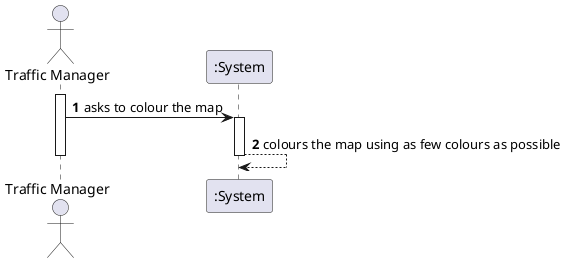 @startuml
'https://plantuml.com/sequence-diagram

autonumber

actor "Traffic Manager" as TM

activate TM
TM -> ":System" : asks to colour the map

activate ":System"
":System" --> ":System" : colours the map using as few colours as possible
deactivate ":System"

deactivate TM

@enduml